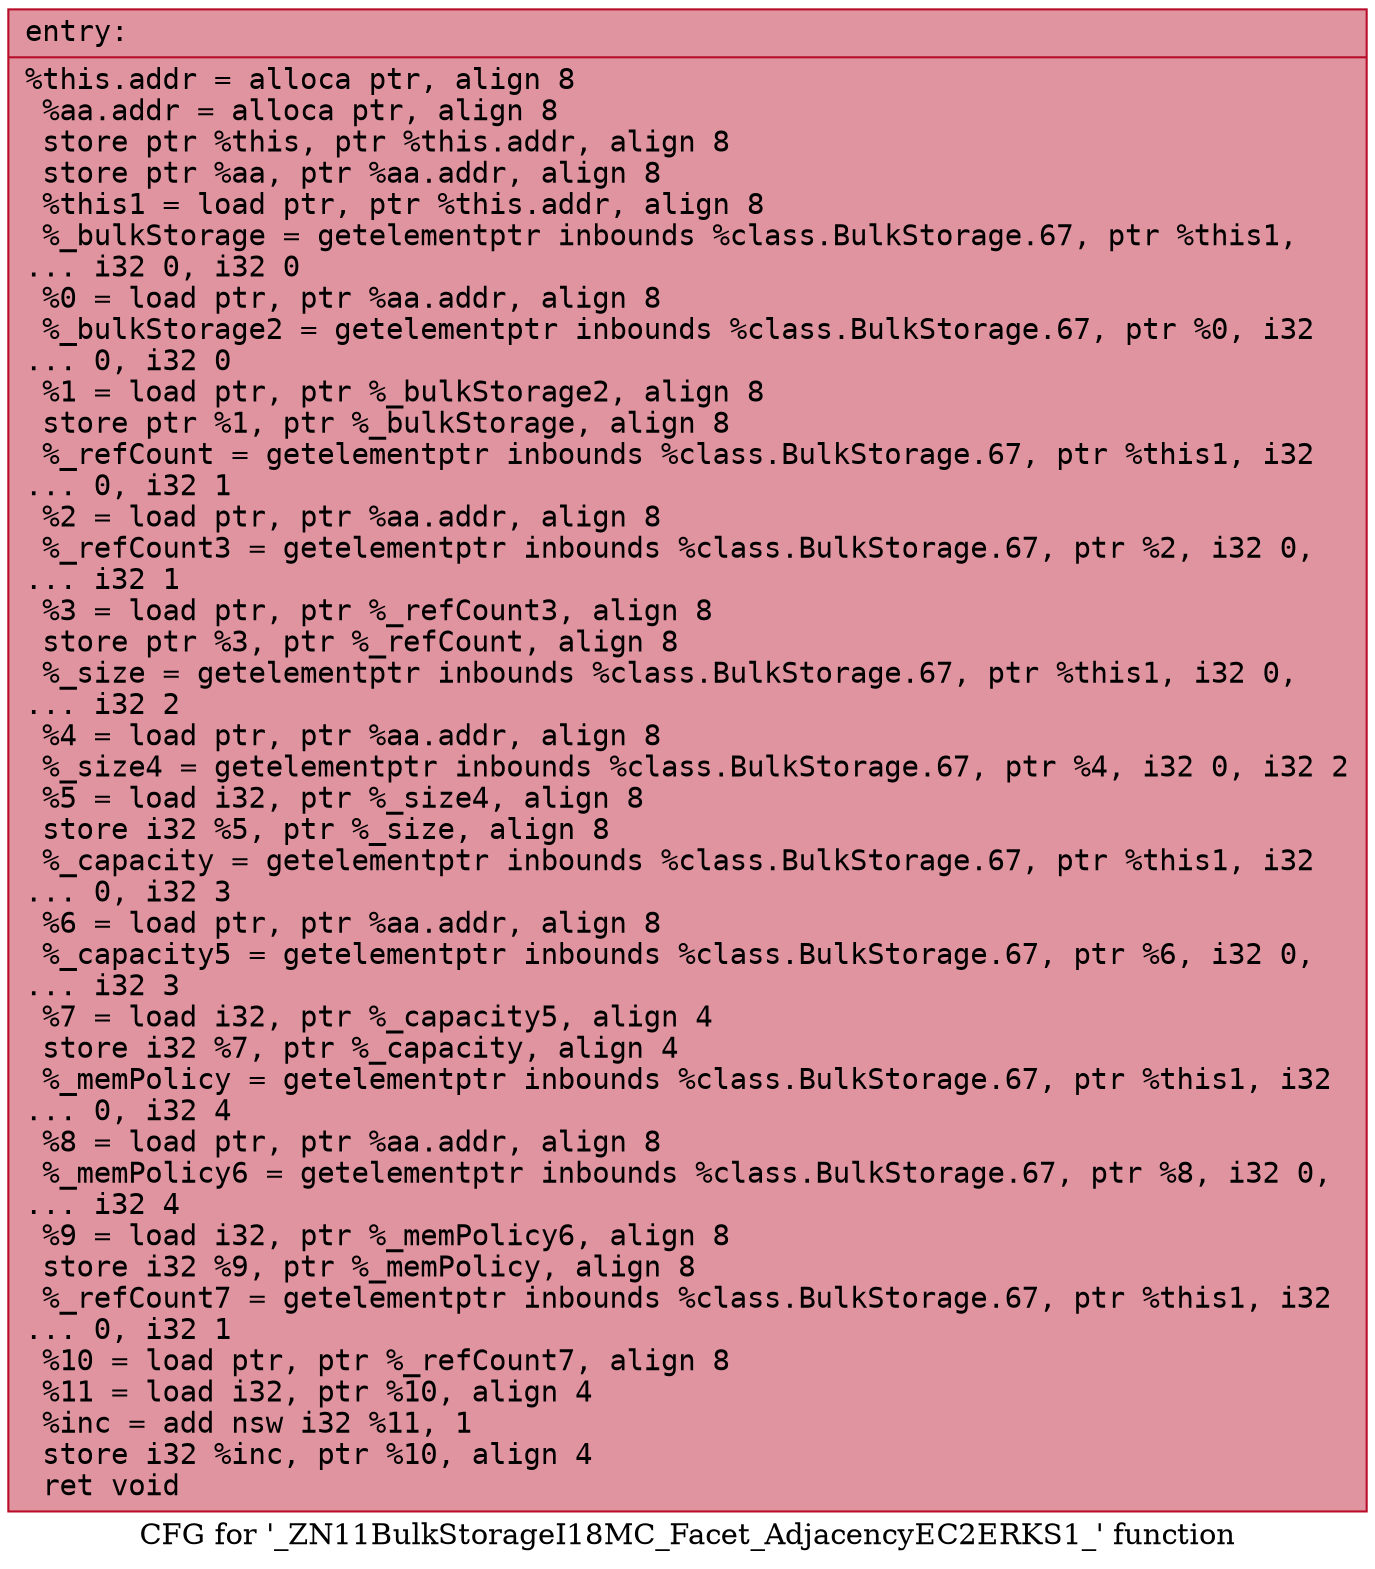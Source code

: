 digraph "CFG for '_ZN11BulkStorageI18MC_Facet_AdjacencyEC2ERKS1_' function" {
	label="CFG for '_ZN11BulkStorageI18MC_Facet_AdjacencyEC2ERKS1_' function";

	Node0x55dab48d30c0 [shape=record,color="#b70d28ff", style=filled, fillcolor="#b70d2870" fontname="Courier",label="{entry:\l|  %this.addr = alloca ptr, align 8\l  %aa.addr = alloca ptr, align 8\l  store ptr %this, ptr %this.addr, align 8\l  store ptr %aa, ptr %aa.addr, align 8\l  %this1 = load ptr, ptr %this.addr, align 8\l  %_bulkStorage = getelementptr inbounds %class.BulkStorage.67, ptr %this1,\l... i32 0, i32 0\l  %0 = load ptr, ptr %aa.addr, align 8\l  %_bulkStorage2 = getelementptr inbounds %class.BulkStorage.67, ptr %0, i32\l... 0, i32 0\l  %1 = load ptr, ptr %_bulkStorage2, align 8\l  store ptr %1, ptr %_bulkStorage, align 8\l  %_refCount = getelementptr inbounds %class.BulkStorage.67, ptr %this1, i32\l... 0, i32 1\l  %2 = load ptr, ptr %aa.addr, align 8\l  %_refCount3 = getelementptr inbounds %class.BulkStorage.67, ptr %2, i32 0,\l... i32 1\l  %3 = load ptr, ptr %_refCount3, align 8\l  store ptr %3, ptr %_refCount, align 8\l  %_size = getelementptr inbounds %class.BulkStorage.67, ptr %this1, i32 0,\l... i32 2\l  %4 = load ptr, ptr %aa.addr, align 8\l  %_size4 = getelementptr inbounds %class.BulkStorage.67, ptr %4, i32 0, i32 2\l  %5 = load i32, ptr %_size4, align 8\l  store i32 %5, ptr %_size, align 8\l  %_capacity = getelementptr inbounds %class.BulkStorage.67, ptr %this1, i32\l... 0, i32 3\l  %6 = load ptr, ptr %aa.addr, align 8\l  %_capacity5 = getelementptr inbounds %class.BulkStorage.67, ptr %6, i32 0,\l... i32 3\l  %7 = load i32, ptr %_capacity5, align 4\l  store i32 %7, ptr %_capacity, align 4\l  %_memPolicy = getelementptr inbounds %class.BulkStorage.67, ptr %this1, i32\l... 0, i32 4\l  %8 = load ptr, ptr %aa.addr, align 8\l  %_memPolicy6 = getelementptr inbounds %class.BulkStorage.67, ptr %8, i32 0,\l... i32 4\l  %9 = load i32, ptr %_memPolicy6, align 8\l  store i32 %9, ptr %_memPolicy, align 8\l  %_refCount7 = getelementptr inbounds %class.BulkStorage.67, ptr %this1, i32\l... 0, i32 1\l  %10 = load ptr, ptr %_refCount7, align 8\l  %11 = load i32, ptr %10, align 4\l  %inc = add nsw i32 %11, 1\l  store i32 %inc, ptr %10, align 4\l  ret void\l}"];
}
